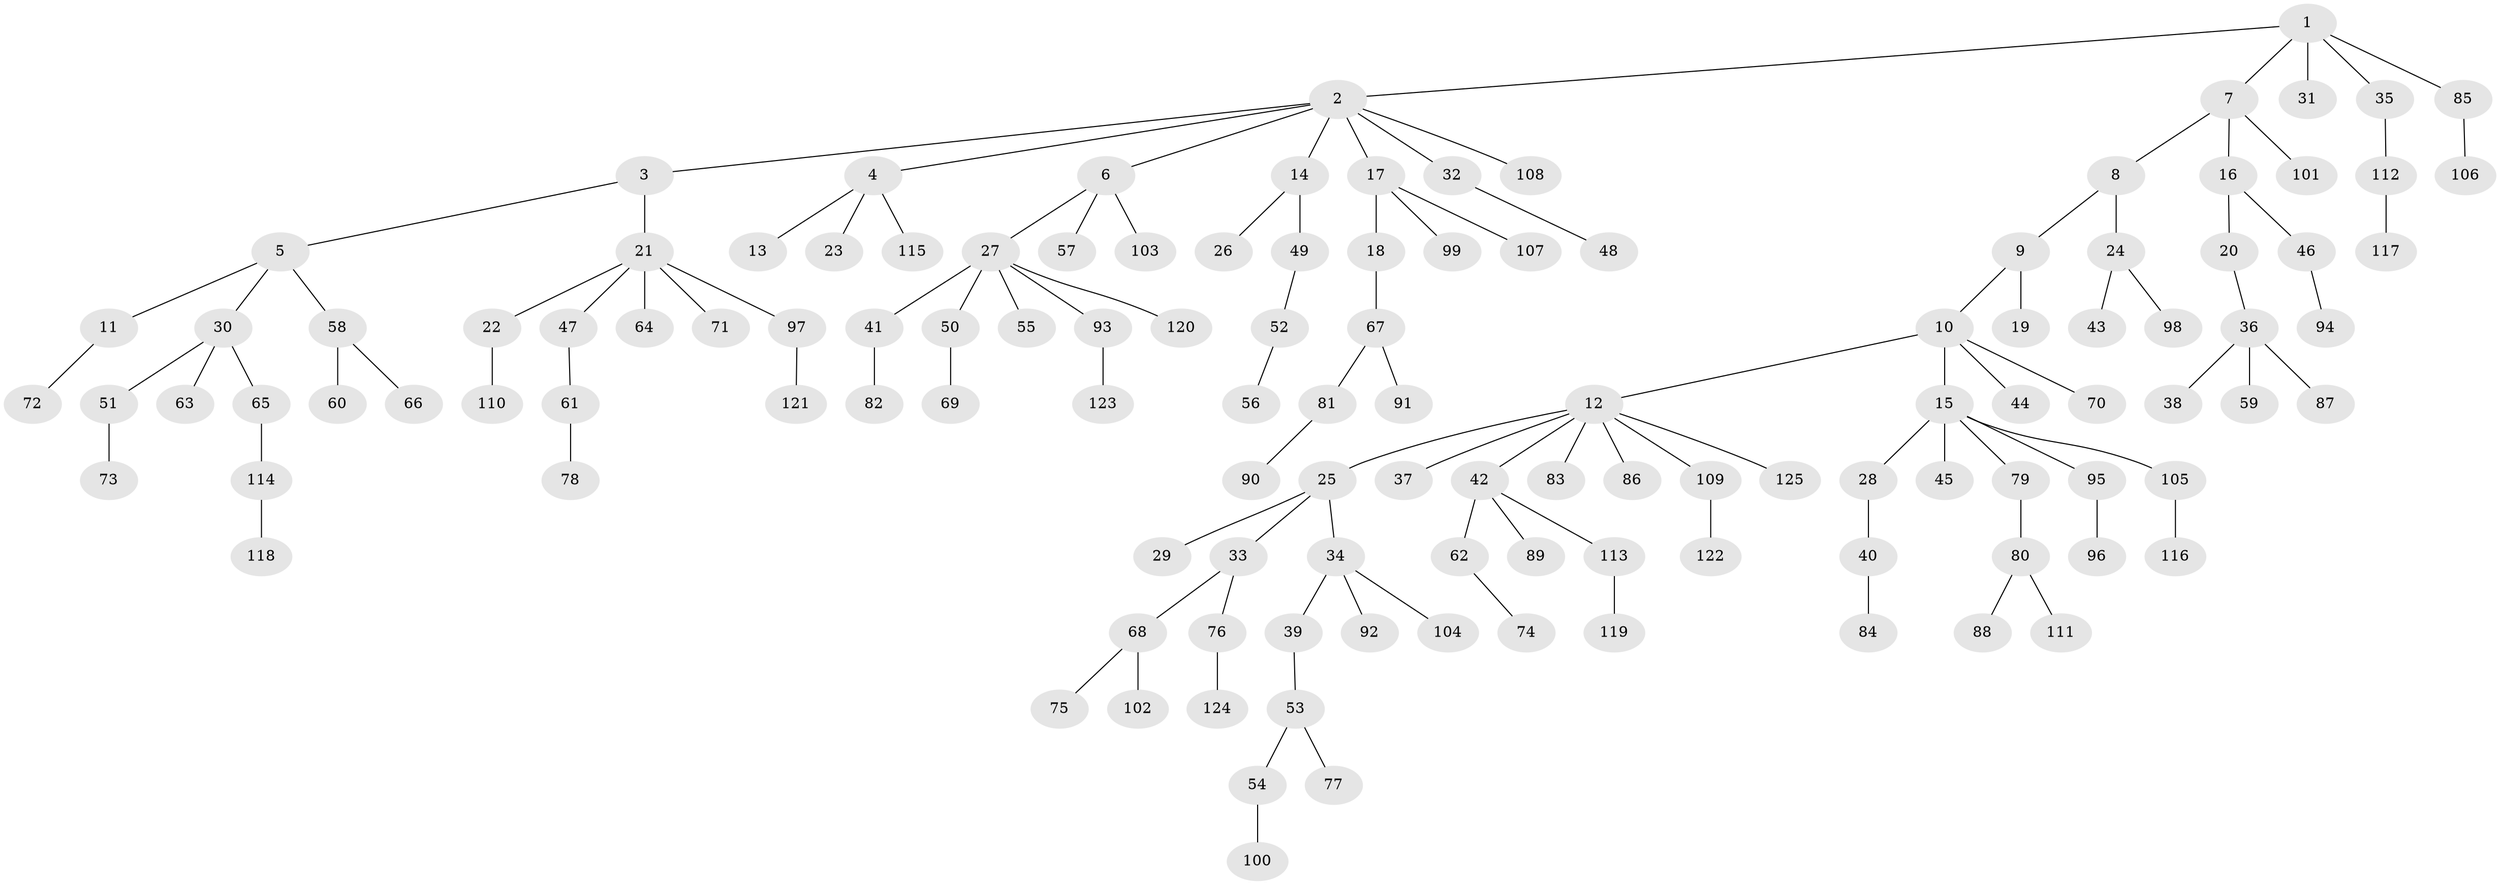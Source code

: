 // coarse degree distribution, {4: 0.034482758620689655, 10: 0.011494252873563218, 3: 0.09195402298850575, 5: 0.04597701149425287, 6: 0.022988505747126436, 1: 0.5747126436781609, 8: 0.011494252873563218, 2: 0.20689655172413793}
// Generated by graph-tools (version 1.1) at 2025/52/02/27/25 19:52:13]
// undirected, 125 vertices, 124 edges
graph export_dot {
graph [start="1"]
  node [color=gray90,style=filled];
  1;
  2;
  3;
  4;
  5;
  6;
  7;
  8;
  9;
  10;
  11;
  12;
  13;
  14;
  15;
  16;
  17;
  18;
  19;
  20;
  21;
  22;
  23;
  24;
  25;
  26;
  27;
  28;
  29;
  30;
  31;
  32;
  33;
  34;
  35;
  36;
  37;
  38;
  39;
  40;
  41;
  42;
  43;
  44;
  45;
  46;
  47;
  48;
  49;
  50;
  51;
  52;
  53;
  54;
  55;
  56;
  57;
  58;
  59;
  60;
  61;
  62;
  63;
  64;
  65;
  66;
  67;
  68;
  69;
  70;
  71;
  72;
  73;
  74;
  75;
  76;
  77;
  78;
  79;
  80;
  81;
  82;
  83;
  84;
  85;
  86;
  87;
  88;
  89;
  90;
  91;
  92;
  93;
  94;
  95;
  96;
  97;
  98;
  99;
  100;
  101;
  102;
  103;
  104;
  105;
  106;
  107;
  108;
  109;
  110;
  111;
  112;
  113;
  114;
  115;
  116;
  117;
  118;
  119;
  120;
  121;
  122;
  123;
  124;
  125;
  1 -- 2;
  1 -- 7;
  1 -- 31;
  1 -- 35;
  1 -- 85;
  2 -- 3;
  2 -- 4;
  2 -- 6;
  2 -- 14;
  2 -- 17;
  2 -- 32;
  2 -- 108;
  3 -- 5;
  3 -- 21;
  4 -- 13;
  4 -- 23;
  4 -- 115;
  5 -- 11;
  5 -- 30;
  5 -- 58;
  6 -- 27;
  6 -- 57;
  6 -- 103;
  7 -- 8;
  7 -- 16;
  7 -- 101;
  8 -- 9;
  8 -- 24;
  9 -- 10;
  9 -- 19;
  10 -- 12;
  10 -- 15;
  10 -- 44;
  10 -- 70;
  11 -- 72;
  12 -- 25;
  12 -- 37;
  12 -- 42;
  12 -- 83;
  12 -- 86;
  12 -- 109;
  12 -- 125;
  14 -- 26;
  14 -- 49;
  15 -- 28;
  15 -- 45;
  15 -- 79;
  15 -- 95;
  15 -- 105;
  16 -- 20;
  16 -- 46;
  17 -- 18;
  17 -- 99;
  17 -- 107;
  18 -- 67;
  20 -- 36;
  21 -- 22;
  21 -- 47;
  21 -- 64;
  21 -- 71;
  21 -- 97;
  22 -- 110;
  24 -- 43;
  24 -- 98;
  25 -- 29;
  25 -- 33;
  25 -- 34;
  27 -- 41;
  27 -- 50;
  27 -- 55;
  27 -- 93;
  27 -- 120;
  28 -- 40;
  30 -- 51;
  30 -- 63;
  30 -- 65;
  32 -- 48;
  33 -- 68;
  33 -- 76;
  34 -- 39;
  34 -- 92;
  34 -- 104;
  35 -- 112;
  36 -- 38;
  36 -- 59;
  36 -- 87;
  39 -- 53;
  40 -- 84;
  41 -- 82;
  42 -- 62;
  42 -- 89;
  42 -- 113;
  46 -- 94;
  47 -- 61;
  49 -- 52;
  50 -- 69;
  51 -- 73;
  52 -- 56;
  53 -- 54;
  53 -- 77;
  54 -- 100;
  58 -- 60;
  58 -- 66;
  61 -- 78;
  62 -- 74;
  65 -- 114;
  67 -- 81;
  67 -- 91;
  68 -- 75;
  68 -- 102;
  76 -- 124;
  79 -- 80;
  80 -- 88;
  80 -- 111;
  81 -- 90;
  85 -- 106;
  93 -- 123;
  95 -- 96;
  97 -- 121;
  105 -- 116;
  109 -- 122;
  112 -- 117;
  113 -- 119;
  114 -- 118;
}
